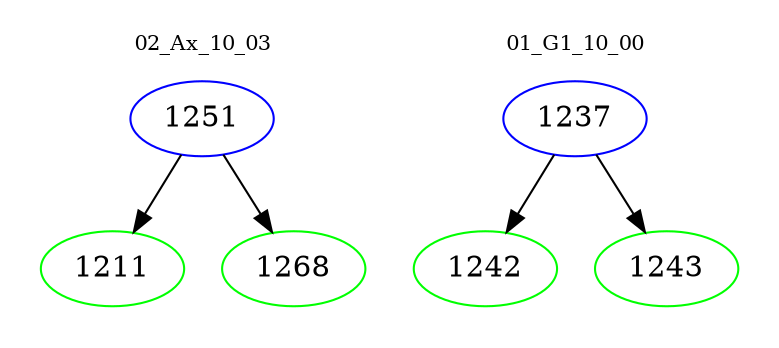 digraph{
subgraph cluster_0 {
color = white
label = "02_Ax_10_03";
fontsize=10;
T0_1251 [label="1251", color="blue"]
T0_1251 -> T0_1211 [color="black"]
T0_1211 [label="1211", color="green"]
T0_1251 -> T0_1268 [color="black"]
T0_1268 [label="1268", color="green"]
}
subgraph cluster_1 {
color = white
label = "01_G1_10_00";
fontsize=10;
T1_1237 [label="1237", color="blue"]
T1_1237 -> T1_1242 [color="black"]
T1_1242 [label="1242", color="green"]
T1_1237 -> T1_1243 [color="black"]
T1_1243 [label="1243", color="green"]
}
}
